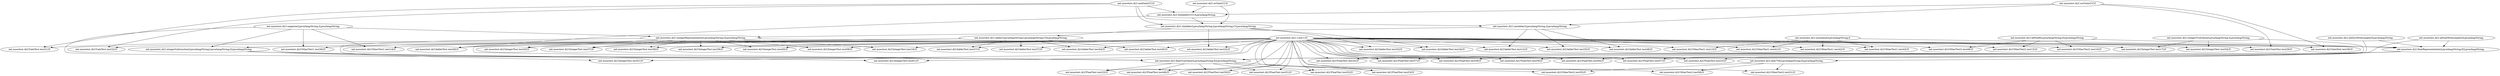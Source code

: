 digraph _method {
"net.mooctest.ALU.<init>()V" -> "net.mooctest.ALUAdderTest.test12()V";
"net.mooctest.ALU.<init>()V" -> "net.mooctest.ALUAdderTest.test25()V";
"net.mooctest.ALU.<init>()V" -> "net.mooctest.ALUAdderTest.test27()V";
"net.mooctest.ALU.<init>()V" -> "net.mooctest.ALUAdderTest.test28()V";
"net.mooctest.ALU.<init>()V" -> "net.mooctest.ALUAdderTest.test33()V";
"net.mooctest.ALU.<init>()V" -> "net.mooctest.ALUAdderTest.test34()V";
"net.mooctest.ALU.<init>()V" -> "net.mooctest.ALUAdderTest.test35()V";
"net.mooctest.ALU.<init>()V" -> "net.mooctest.ALUAdderTest.test44()V";
"net.mooctest.ALU.<init>()V" -> "net.mooctest.ALUAdderTest.test45()V";
"net.mooctest.ALU.<init>()V" -> "net.mooctest.ALUAdderTest.test47()V";
"net.mooctest.ALU.<init>()V" -> "net.mooctest.ALUAdderTest.test48()V";
"net.mooctest.ALU.<init>()V" -> "net.mooctest.ALUFloatTest.test07()V";
"net.mooctest.ALU.<init>()V" -> "net.mooctest.ALUFloatTest.test22()V";
"net.mooctest.ALU.<init>()V" -> "net.mooctest.ALUFloatTest.test23()V";
"net.mooctest.ALU.<init>()V" -> "net.mooctest.ALUFloatTest.test24()V";
"net.mooctest.ALU.<init>()V" -> "net.mooctest.ALUFloatTest.test46()V";
"net.mooctest.ALU.<init>()V" -> "net.mooctest.ALUFloatTest.test50()V";
"net.mooctest.ALU.<init>()V" -> "net.mooctest.ALUFloatTest.test51()V";
"net.mooctest.ALU.<init>()V" -> "net.mooctest.ALUFloatTest.test52()V";
"net.mooctest.ALU.<init>()V" -> "net.mooctest.ALUFloatTest.test53()V";
"net.mooctest.ALU.<init>()V" -> "net.mooctest.ALUFloatTest.test57()V";
"net.mooctest.ALU.<init>()V" -> "net.mooctest.ALUFloatTest.test58()V";
"net.mooctest.ALU.<init>()V" -> "net.mooctest.ALUFloatTest.test59()V";
"net.mooctest.ALU.<init>()V" -> "net.mooctest.ALUFloatTest.test60()V";
"net.mooctest.ALU.<init>()V" -> "net.mooctest.ALUGateTest.test29()V";
"net.mooctest.ALU.<init>()V" -> "net.mooctest.ALUGateTest.test30()V";
"net.mooctest.ALU.<init>()V" -> "net.mooctest.ALUGateTest.test31()V";
"net.mooctest.ALU.<init>()V" -> "net.mooctest.ALUGateTest.test32()V";
"net.mooctest.ALU.<init>()V" -> "net.mooctest.ALUIntegerTest.test01()V";
"net.mooctest.ALU.<init>()V" -> "net.mooctest.ALUIntegerTest.test08()V";
"net.mooctest.ALU.<init>()V" -> "net.mooctest.ALUIntegerTest.test17()V";
"net.mooctest.ALU.<init>()V" -> "net.mooctest.ALUIntegerTest.test19()V";
"net.mooctest.ALU.<init>()V" -> "net.mooctest.ALUIntegerTest.test20()V";
"net.mooctest.ALU.<init>()V" -> "net.mooctest.ALUIntegerTest.test37()V";
"net.mooctest.ALU.<init>()V" -> "net.mooctest.ALUIntegerTest.test38()V";
"net.mooctest.ALU.<init>()V" -> "net.mooctest.ALUIntegerTest.test39()V";
"net.mooctest.ALU.<init>()V" -> "net.mooctest.ALUIntegerTest.test40()V";
"net.mooctest.ALU.<init>()V" -> "net.mooctest.ALUIntegerTest.test54()V";
"net.mooctest.ALU.<init>()V" -> "net.mooctest.ALUIntegerTest.test61()V";
"net.mooctest.ALU.<init>()V" -> "net.mooctest.ALUOtherTest1.test13()V";
"net.mooctest.ALU.<init>()V" -> "net.mooctest.ALUOtherTest1.test14()V";
"net.mooctest.ALU.<init>()V" -> "net.mooctest.ALUOtherTest1.test36()V";
"net.mooctest.ALU.<init>()V" -> "net.mooctest.ALUOtherTest1.test41()V";
"net.mooctest.ALU.<init>()V" -> "net.mooctest.ALUOtherTest1.test42()V";
"net.mooctest.ALU.<init>()V" -> "net.mooctest.ALUOtherTest1.test43()V";
"net.mooctest.ALU.<init>()V" -> "net.mooctest.ALUOtherTest2.test15()V";
"net.mooctest.ALU.<init>()V" -> "net.mooctest.ALUOtherTest2.test16()V";
"net.mooctest.ALU.<init>()V" -> "net.mooctest.ALUOtherTest2.test21()V";
"net.mooctest.ALU.<init>()V" -> "net.mooctest.ALUOtherTest2.test49()V";
"net.mooctest.ALU.<init>()V" -> "net.mooctest.ALUOtherTest2.test55()V";
"net.mooctest.ALU.<init>()V" -> "net.mooctest.ALUOtherTest2.test56()V";
"net.mooctest.ALU.adder(Ljava/lang/String;Ljava/lang/String;CI)Ljava/lang/String;" -> "net.mooctest.ALU.floatTrueValue(Ljava/lang/String;II)Ljava/lang/String;";
"net.mooctest.ALU.adder(Ljava/lang/String;Ljava/lang/String;CI)Ljava/lang/String;" -> "net.mooctest.ALU.integerSubtraction(Ljava/lang/String;Ljava/lang/String;I)Ljava/lang/String;";
"net.mooctest.ALU.adder(Ljava/lang/String;Ljava/lang/String;CI)Ljava/lang/String;" -> "net.mooctest.ALUAdderTest.test27()V";
"net.mooctest.ALU.adder(Ljava/lang/String;Ljava/lang/String;CI)Ljava/lang/String;" -> "net.mooctest.ALUAdderTest.test44()V";
"net.mooctest.ALU.adder(Ljava/lang/String;Ljava/lang/String;CI)Ljava/lang/String;" -> "net.mooctest.ALUAdderTest.test45()V";
"net.mooctest.ALU.adder(Ljava/lang/String;Ljava/lang/String;CI)Ljava/lang/String;" -> "net.mooctest.ALUAdderTest.test47()V";
"net.mooctest.ALU.allOneWithLength(I)Ljava/lang/String;" -> "net.mooctest.ALU.floatRepresentation(Ljava/lang/String;II)Ljava/lang/String;";
"net.mooctest.ALU.allOneWithLength(I)Ljava/lang/String;" -> "net.mooctest.ALU.floatTrueValue(Ljava/lang/String;II)Ljava/lang/String;";
"net.mooctest.ALU.allZeroWithLength(I)Ljava/lang/String;" -> "net.mooctest.ALU.floatRepresentation(Ljava/lang/String;II)Ljava/lang/String;";
"net.mooctest.ALU.allZeroWithLength(I)Ljava/lang/String;" -> "net.mooctest.ALU.floatTrueValue(Ljava/lang/String;II)Ljava/lang/String;";
"net.mooctest.ALU.andGate(CC)C" -> "net.mooctest.ALU.claAdder(Ljava/lang/String;Ljava/lang/String;C)Ljava/lang/String;";
"net.mooctest.ALU.andGate(CC)C" -> "net.mooctest.ALU.fullAdder(CCC)Ljava/lang/String;";
"net.mooctest.ALU.andGate(CC)C" -> "net.mooctest.ALU.oneAdder(Ljava/lang/String;)Ljava/lang/String;";
"net.mooctest.ALU.andGate(CC)C" -> "net.mooctest.ALUGateTest.test31()V";
"net.mooctest.ALU.andGate(CC)C" -> "net.mooctest.ALUGateTest.test32()V";
"net.mooctest.ALU.claAdder(Ljava/lang/String;Ljava/lang/String;C)Ljava/lang/String;" -> "net.mooctest.ALU.adder(Ljava/lang/String;Ljava/lang/String;CI)Ljava/lang/String;";
"net.mooctest.ALU.claAdder(Ljava/lang/String;Ljava/lang/String;C)Ljava/lang/String;" -> "net.mooctest.ALUAdderTest.test25()V";
"net.mooctest.ALU.claAdder(Ljava/lang/String;Ljava/lang/String;C)Ljava/lang/String;" -> "net.mooctest.ALUAdderTest.test33()V";
"net.mooctest.ALU.claAdder(Ljava/lang/String;Ljava/lang/String;C)Ljava/lang/String;" -> "net.mooctest.ALUAdderTest.test34()V";
"net.mooctest.ALU.floatRepresentation(Ljava/lang/String;II)Ljava/lang/String;" -> "net.mooctest.ALU.ieee754(Ljava/lang/String;I)Ljava/lang/String;";
"net.mooctest.ALU.floatRepresentation(Ljava/lang/String;II)Ljava/lang/String;" -> "net.mooctest.ALUFloatTest.test07()V";
"net.mooctest.ALU.floatRepresentation(Ljava/lang/String;II)Ljava/lang/String;" -> "net.mooctest.ALUFloatTest.test23()V";
"net.mooctest.ALU.floatRepresentation(Ljava/lang/String;II)Ljava/lang/String;" -> "net.mooctest.ALUFloatTest.test24()V";
"net.mooctest.ALU.floatRepresentation(Ljava/lang/String;II)Ljava/lang/String;" -> "net.mooctest.ALUFloatTest.test57()V";
"net.mooctest.ALU.floatRepresentation(Ljava/lang/String;II)Ljava/lang/String;" -> "net.mooctest.ALUFloatTest.test58()V";
"net.mooctest.ALU.floatRepresentation(Ljava/lang/String;II)Ljava/lang/String;" -> "net.mooctest.ALUFloatTest.test59()V";
"net.mooctest.ALU.floatRepresentation(Ljava/lang/String;II)Ljava/lang/String;" -> "net.mooctest.ALUFloatTest.test60()V";
"net.mooctest.ALU.floatTrueValue(Ljava/lang/String;II)Ljava/lang/String;" -> "net.mooctest.ALUFloatTest.test22()V";
"net.mooctest.ALU.floatTrueValue(Ljava/lang/String;II)Ljava/lang/String;" -> "net.mooctest.ALUFloatTest.test46()V";
"net.mooctest.ALU.floatTrueValue(Ljava/lang/String;II)Ljava/lang/String;" -> "net.mooctest.ALUFloatTest.test50()V";
"net.mooctest.ALU.floatTrueValue(Ljava/lang/String;II)Ljava/lang/String;" -> "net.mooctest.ALUFloatTest.test51()V";
"net.mooctest.ALU.floatTrueValue(Ljava/lang/String;II)Ljava/lang/String;" -> "net.mooctest.ALUFloatTest.test52()V";
"net.mooctest.ALU.floatTrueValue(Ljava/lang/String;II)Ljava/lang/String;" -> "net.mooctest.ALUFloatTest.test53()V";
"net.mooctest.ALU.fullAdder(CCC)Ljava/lang/String;" -> "net.mooctest.ALU.claAdder(Ljava/lang/String;Ljava/lang/String;C)Ljava/lang/String;";
"net.mooctest.ALU.fullAdder(CCC)Ljava/lang/String;" -> "net.mooctest.ALUAdderTest.test28()V";
"net.mooctest.ALU.ieee754(Ljava/lang/String;I)Ljava/lang/String;" -> "net.mooctest.ALUOtherTest2.test21()V";
"net.mooctest.ALU.ieee754(Ljava/lang/String;I)Ljava/lang/String;" -> "net.mooctest.ALUOtherTest2.test55()V";
"net.mooctest.ALU.ieee754(Ljava/lang/String;I)Ljava/lang/String;" -> "net.mooctest.ALUOtherTest2.test56()V";
"net.mooctest.ALU.integerRepresentation(Ljava/lang/String;I)Ljava/lang/String;" -> "net.mooctest.ALU.floatRepresentation(Ljava/lang/String;II)Ljava/lang/String;";
"net.mooctest.ALU.integerRepresentation(Ljava/lang/String;I)Ljava/lang/String;" -> "net.mooctest.ALU.floatTrueValue(Ljava/lang/String;II)Ljava/lang/String;";
"net.mooctest.ALU.integerRepresentation(Ljava/lang/String;I)Ljava/lang/String;" -> "net.mooctest.ALUIntegerTest.test08()V";
"net.mooctest.ALU.integerRepresentation(Ljava/lang/String;I)Ljava/lang/String;" -> "net.mooctest.ALUIntegerTest.test19()V";
"net.mooctest.ALU.integerRepresentation(Ljava/lang/String;I)Ljava/lang/String;" -> "net.mooctest.ALUIntegerTest.test20()V";
"net.mooctest.ALU.integerRepresentation(Ljava/lang/String;I)Ljava/lang/String;" -> "net.mooctest.ALUIntegerTest.test37()V";
"net.mooctest.ALU.integerRepresentation(Ljava/lang/String;I)Ljava/lang/String;" -> "net.mooctest.ALUIntegerTest.test38()V";
"net.mooctest.ALU.integerRepresentation(Ljava/lang/String;I)Ljava/lang/String;" -> "net.mooctest.ALUIntegerTest.test39()V";
"net.mooctest.ALU.integerRepresentation(Ljava/lang/String;I)Ljava/lang/String;" -> "net.mooctest.ALUIntegerTest.test40()V";
"net.mooctest.ALU.integerSubtraction(Ljava/lang/String;Ljava/lang/String;I)Ljava/lang/String;" -> "net.mooctest.ALU.floatTrueValue(Ljava/lang/String;II)Ljava/lang/String;";
"net.mooctest.ALU.integerSubtraction(Ljava/lang/String;Ljava/lang/String;I)Ljava/lang/String;" -> "net.mooctest.ALUIntegerTest.test01()V";
"net.mooctest.ALU.integerSubtraction(Ljava/lang/String;Ljava/lang/String;I)Ljava/lang/String;" -> "net.mooctest.ALUIntegerTest.test61()V";
"net.mooctest.ALU.integerTrueValue(Ljava/lang/String;)Ljava/lang/String;" -> "net.mooctest.ALU.floatTrueValue(Ljava/lang/String;II)Ljava/lang/String;";
"net.mooctest.ALU.integerTrueValue(Ljava/lang/String;)Ljava/lang/String;" -> "net.mooctest.ALUIntegerTest.test17()V";
"net.mooctest.ALU.integerTrueValue(Ljava/lang/String;)Ljava/lang/String;" -> "net.mooctest.ALUIntegerTest.test54()V";
"net.mooctest.ALU.leftShift(Ljava/lang/String;I)Ljava/lang/String;" -> "net.mooctest.ALU.floatRepresentation(Ljava/lang/String;II)Ljava/lang/String;";
"net.mooctest.ALU.leftShift(Ljava/lang/String;I)Ljava/lang/String;" -> "net.mooctest.ALUOtherTest2.test15()V";
"net.mooctest.ALU.leftShift(Ljava/lang/String;I)Ljava/lang/String;" -> "net.mooctest.ALUOtherTest2.test16()V";
"net.mooctest.ALU.leftShift(Ljava/lang/String;I)Ljava/lang/String;" -> "net.mooctest.ALUOtherTest2.test49()V";
"net.mooctest.ALU.negation(Ljava/lang/String;)Ljava/lang/String;" -> "net.mooctest.ALU.floatTrueValue(Ljava/lang/String;II)Ljava/lang/String;";
"net.mooctest.ALU.negation(Ljava/lang/String;)Ljava/lang/String;" -> "net.mooctest.ALU.integerRepresentation(Ljava/lang/String;I)Ljava/lang/String;";
"net.mooctest.ALU.negation(Ljava/lang/String;)Ljava/lang/String;" -> "net.mooctest.ALU.integerSubtraction(Ljava/lang/String;Ljava/lang/String;I)Ljava/lang/String;";
"net.mooctest.ALU.negation(Ljava/lang/String;)Ljava/lang/String;" -> "net.mooctest.ALUOtherTest1.test14()V";
"net.mooctest.ALU.negation(Ljava/lang/String;)Ljava/lang/String;" -> "net.mooctest.ALUOtherTest1.test36()V";
"net.mooctest.ALU.normalize(Ljava/lang/String;)I" -> "net.mooctest.ALU.floatRepresentation(Ljava/lang/String;II)Ljava/lang/String;";
"net.mooctest.ALU.normalize(Ljava/lang/String;)I" -> "net.mooctest.ALUOtherTest1.test13()V";
"net.mooctest.ALU.normalize(Ljava/lang/String;)I" -> "net.mooctest.ALUOtherTest1.test41()V";
"net.mooctest.ALU.normalize(Ljava/lang/String;)I" -> "net.mooctest.ALUOtherTest1.test42()V";
"net.mooctest.ALU.normalize(Ljava/lang/String;)I" -> "net.mooctest.ALUOtherTest1.test43()V";
"net.mooctest.ALU.oneAdder(Ljava/lang/String;)Ljava/lang/String;" -> "net.mooctest.ALU.integerRepresentation(Ljava/lang/String;I)Ljava/lang/String;";
"net.mooctest.ALU.oneAdder(Ljava/lang/String;)Ljava/lang/String;" -> "net.mooctest.ALUAdderTest.test12()V";
"net.mooctest.ALU.oneAdder(Ljava/lang/String;)Ljava/lang/String;" -> "net.mooctest.ALUAdderTest.test35()V";
"net.mooctest.ALU.oneAdder(Ljava/lang/String;)Ljava/lang/String;" -> "net.mooctest.ALUAdderTest.test48()V";
"net.mooctest.ALU.orGate(CC)C" -> "net.mooctest.ALU.claAdder(Ljava/lang/String;Ljava/lang/String;C)Ljava/lang/String;";
"net.mooctest.ALU.orGate(CC)C" -> "net.mooctest.ALU.fullAdder(CCC)Ljava/lang/String;";
"net.mooctest.ALU.xorGate(CC)C" -> "net.mooctest.ALU.fullAdder(CCC)Ljava/lang/String;";
"net.mooctest.ALU.xorGate(CC)C" -> "net.mooctest.ALU.oneAdder(Ljava/lang/String;)Ljava/lang/String;";
"net.mooctest.ALU.xorGate(CC)C" -> "net.mooctest.ALUGateTest.test29()V";
"net.mooctest.ALU.xorGate(CC)C" -> "net.mooctest.ALUGateTest.test30()V";
}